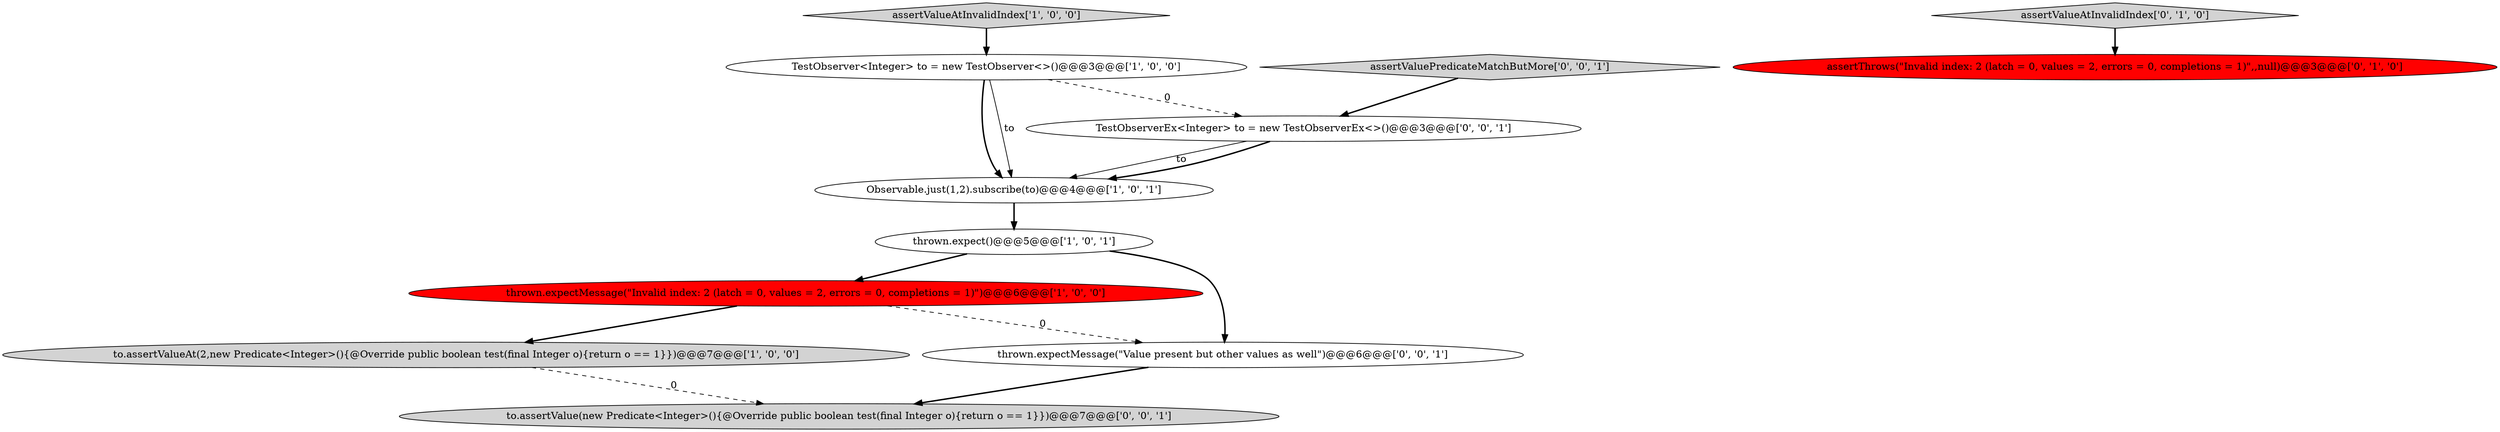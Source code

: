 digraph {
8 [style = filled, label = "TestObserverEx<Integer> to = new TestObserverEx<>()@@@3@@@['0', '0', '1']", fillcolor = white, shape = ellipse image = "AAA0AAABBB3BBB"];
5 [style = filled, label = "TestObserver<Integer> to = new TestObserver<>()@@@3@@@['1', '0', '0']", fillcolor = white, shape = ellipse image = "AAA0AAABBB1BBB"];
1 [style = filled, label = "thrown.expectMessage(\"Invalid index: 2 (latch = 0, values = 2, errors = 0, completions = 1)\")@@@6@@@['1', '0', '0']", fillcolor = red, shape = ellipse image = "AAA1AAABBB1BBB"];
10 [style = filled, label = "assertValuePredicateMatchButMore['0', '0', '1']", fillcolor = lightgray, shape = diamond image = "AAA0AAABBB3BBB"];
11 [style = filled, label = "thrown.expectMessage(\"Value present but other values as well\")@@@6@@@['0', '0', '1']", fillcolor = white, shape = ellipse image = "AAA0AAABBB3BBB"];
4 [style = filled, label = "thrown.expect()@@@5@@@['1', '0', '1']", fillcolor = white, shape = ellipse image = "AAA0AAABBB1BBB"];
3 [style = filled, label = "Observable.just(1,2).subscribe(to)@@@4@@@['1', '0', '1']", fillcolor = white, shape = ellipse image = "AAA0AAABBB1BBB"];
0 [style = filled, label = "assertValueAtInvalidIndex['1', '0', '0']", fillcolor = lightgray, shape = diamond image = "AAA0AAABBB1BBB"];
7 [style = filled, label = "assertValueAtInvalidIndex['0', '1', '0']", fillcolor = lightgray, shape = diamond image = "AAA0AAABBB2BBB"];
2 [style = filled, label = "to.assertValueAt(2,new Predicate<Integer>(){@Override public boolean test(final Integer o){return o == 1}})@@@7@@@['1', '0', '0']", fillcolor = lightgray, shape = ellipse image = "AAA0AAABBB1BBB"];
9 [style = filled, label = "to.assertValue(new Predicate<Integer>(){@Override public boolean test(final Integer o){return o == 1}})@@@7@@@['0', '0', '1']", fillcolor = lightgray, shape = ellipse image = "AAA0AAABBB3BBB"];
6 [style = filled, label = "assertThrows(\"Invalid index: 2 (latch = 0, values = 2, errors = 0, completions = 1)\",,null)@@@3@@@['0', '1', '0']", fillcolor = red, shape = ellipse image = "AAA1AAABBB2BBB"];
5->3 [style = bold, label=""];
5->8 [style = dashed, label="0"];
4->1 [style = bold, label=""];
1->2 [style = bold, label=""];
5->3 [style = solid, label="to"];
10->8 [style = bold, label=""];
4->11 [style = bold, label=""];
11->9 [style = bold, label=""];
2->9 [style = dashed, label="0"];
3->4 [style = bold, label=""];
8->3 [style = solid, label="to"];
1->11 [style = dashed, label="0"];
7->6 [style = bold, label=""];
0->5 [style = bold, label=""];
8->3 [style = bold, label=""];
}
